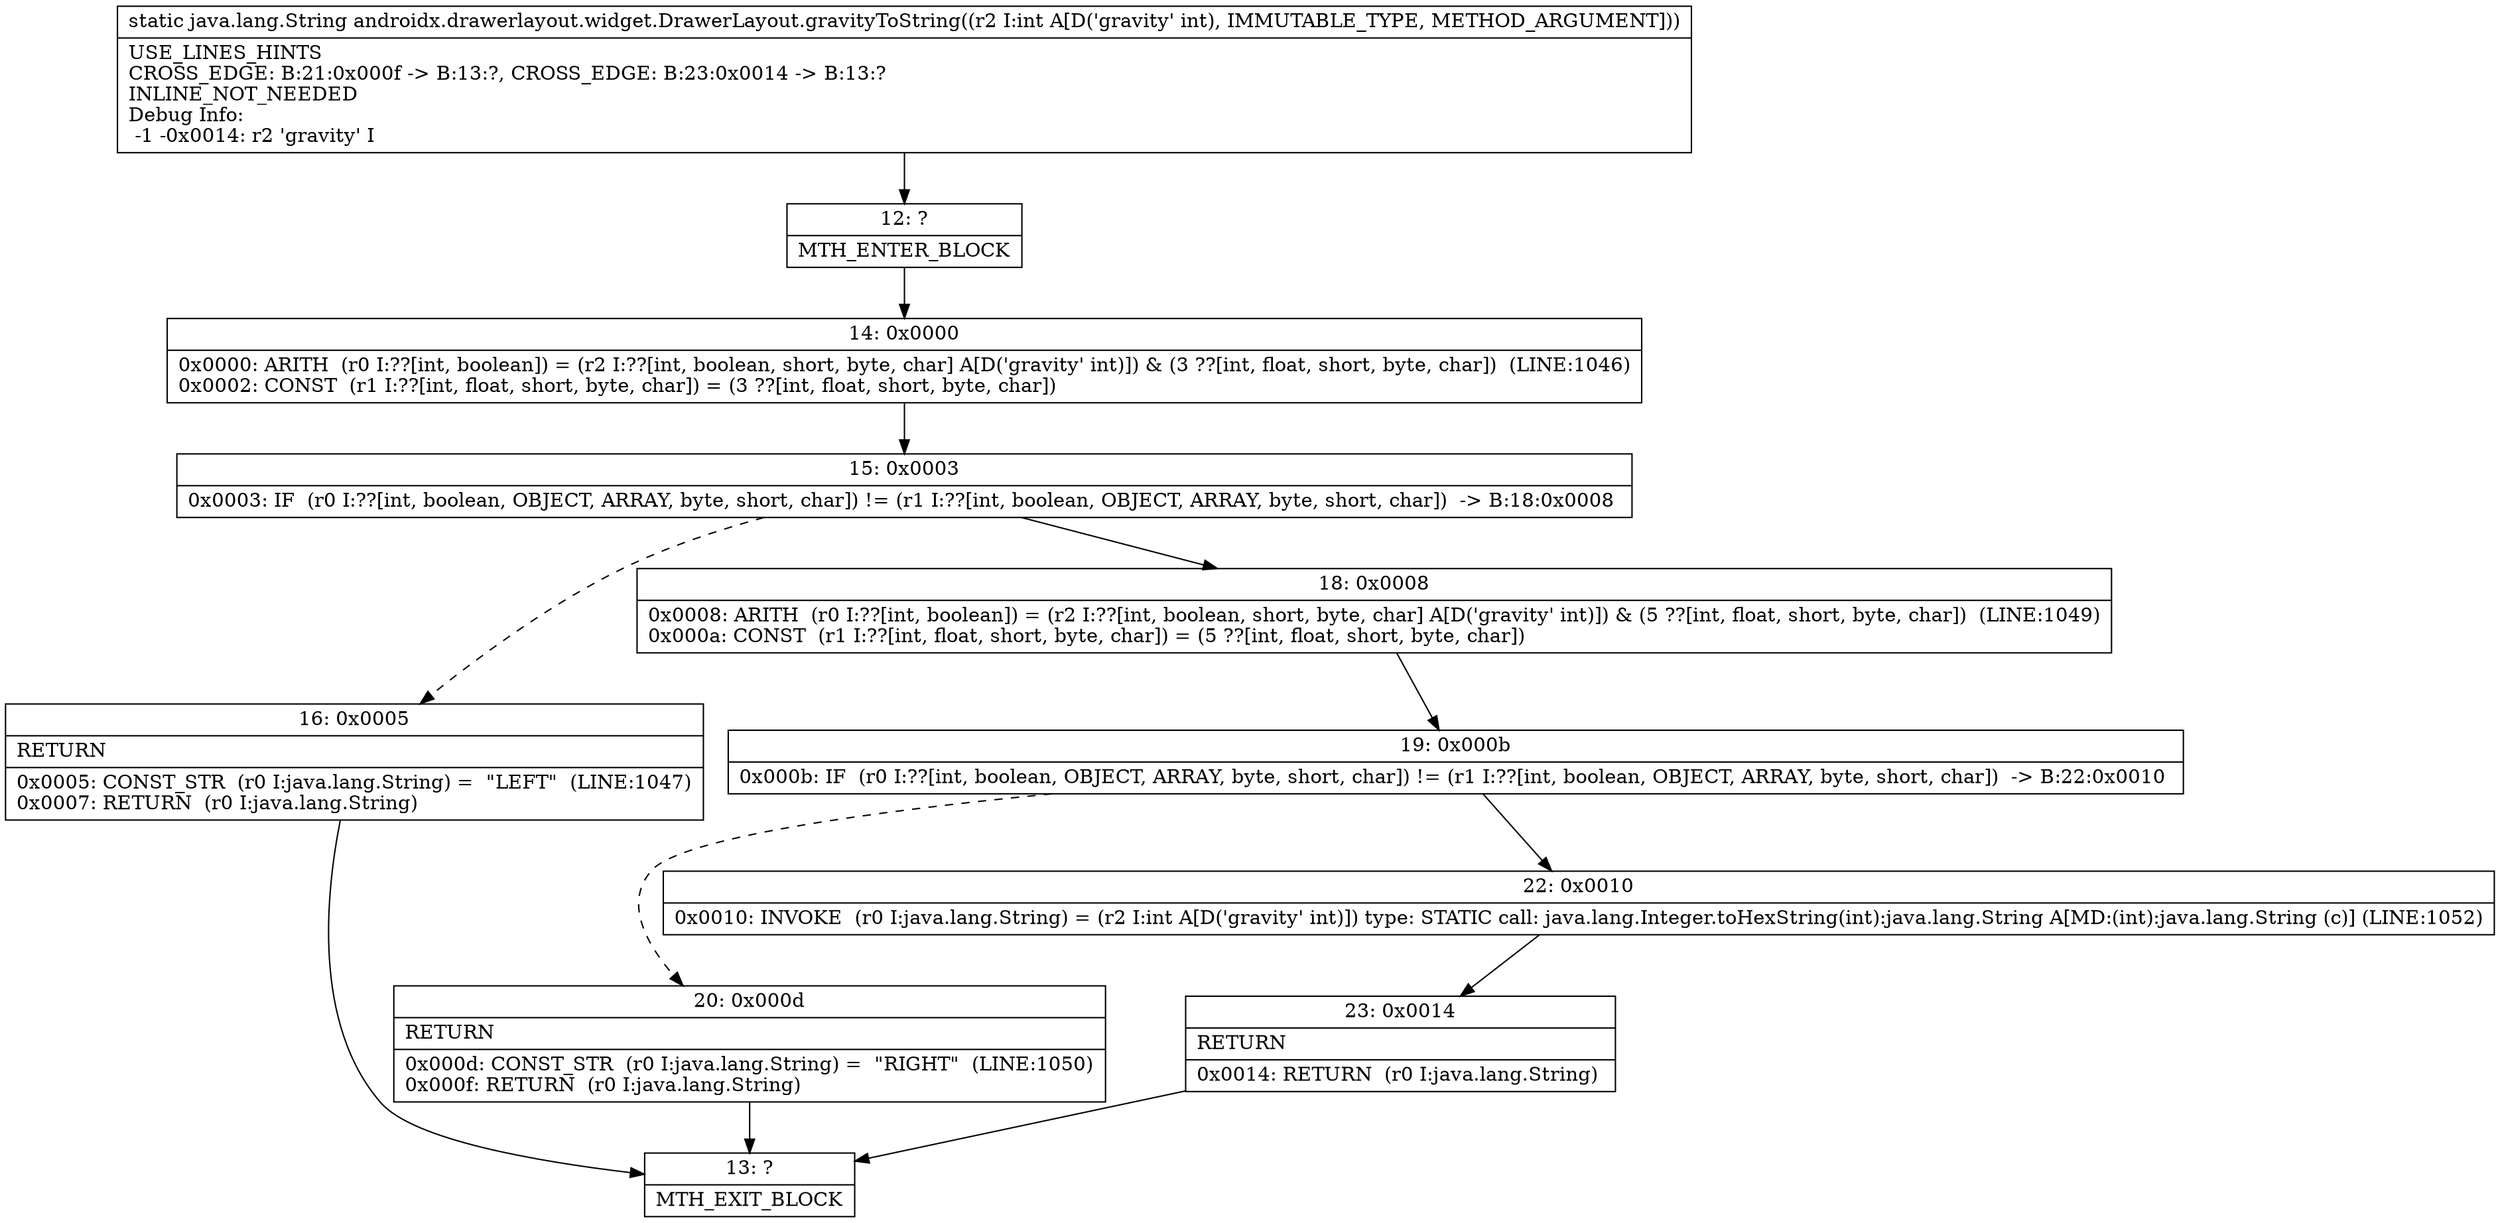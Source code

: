 digraph "CFG forandroidx.drawerlayout.widget.DrawerLayout.gravityToString(I)Ljava\/lang\/String;" {
Node_12 [shape=record,label="{12\:\ ?|MTH_ENTER_BLOCK\l}"];
Node_14 [shape=record,label="{14\:\ 0x0000|0x0000: ARITH  (r0 I:??[int, boolean]) = (r2 I:??[int, boolean, short, byte, char] A[D('gravity' int)]) & (3 ??[int, float, short, byte, char])  (LINE:1046)\l0x0002: CONST  (r1 I:??[int, float, short, byte, char]) = (3 ??[int, float, short, byte, char]) \l}"];
Node_15 [shape=record,label="{15\:\ 0x0003|0x0003: IF  (r0 I:??[int, boolean, OBJECT, ARRAY, byte, short, char]) != (r1 I:??[int, boolean, OBJECT, ARRAY, byte, short, char])  \-\> B:18:0x0008 \l}"];
Node_16 [shape=record,label="{16\:\ 0x0005|RETURN\l|0x0005: CONST_STR  (r0 I:java.lang.String) =  \"LEFT\"  (LINE:1047)\l0x0007: RETURN  (r0 I:java.lang.String) \l}"];
Node_13 [shape=record,label="{13\:\ ?|MTH_EXIT_BLOCK\l}"];
Node_18 [shape=record,label="{18\:\ 0x0008|0x0008: ARITH  (r0 I:??[int, boolean]) = (r2 I:??[int, boolean, short, byte, char] A[D('gravity' int)]) & (5 ??[int, float, short, byte, char])  (LINE:1049)\l0x000a: CONST  (r1 I:??[int, float, short, byte, char]) = (5 ??[int, float, short, byte, char]) \l}"];
Node_19 [shape=record,label="{19\:\ 0x000b|0x000b: IF  (r0 I:??[int, boolean, OBJECT, ARRAY, byte, short, char]) != (r1 I:??[int, boolean, OBJECT, ARRAY, byte, short, char])  \-\> B:22:0x0010 \l}"];
Node_20 [shape=record,label="{20\:\ 0x000d|RETURN\l|0x000d: CONST_STR  (r0 I:java.lang.String) =  \"RIGHT\"  (LINE:1050)\l0x000f: RETURN  (r0 I:java.lang.String) \l}"];
Node_22 [shape=record,label="{22\:\ 0x0010|0x0010: INVOKE  (r0 I:java.lang.String) = (r2 I:int A[D('gravity' int)]) type: STATIC call: java.lang.Integer.toHexString(int):java.lang.String A[MD:(int):java.lang.String (c)] (LINE:1052)\l}"];
Node_23 [shape=record,label="{23\:\ 0x0014|RETURN\l|0x0014: RETURN  (r0 I:java.lang.String) \l}"];
MethodNode[shape=record,label="{static java.lang.String androidx.drawerlayout.widget.DrawerLayout.gravityToString((r2 I:int A[D('gravity' int), IMMUTABLE_TYPE, METHOD_ARGUMENT]))  | USE_LINES_HINTS\lCROSS_EDGE: B:21:0x000f \-\> B:13:?, CROSS_EDGE: B:23:0x0014 \-\> B:13:?\lINLINE_NOT_NEEDED\lDebug Info:\l  \-1 \-0x0014: r2 'gravity' I\l}"];
MethodNode -> Node_12;Node_12 -> Node_14;
Node_14 -> Node_15;
Node_15 -> Node_16[style=dashed];
Node_15 -> Node_18;
Node_16 -> Node_13;
Node_18 -> Node_19;
Node_19 -> Node_20[style=dashed];
Node_19 -> Node_22;
Node_20 -> Node_13;
Node_22 -> Node_23;
Node_23 -> Node_13;
}

